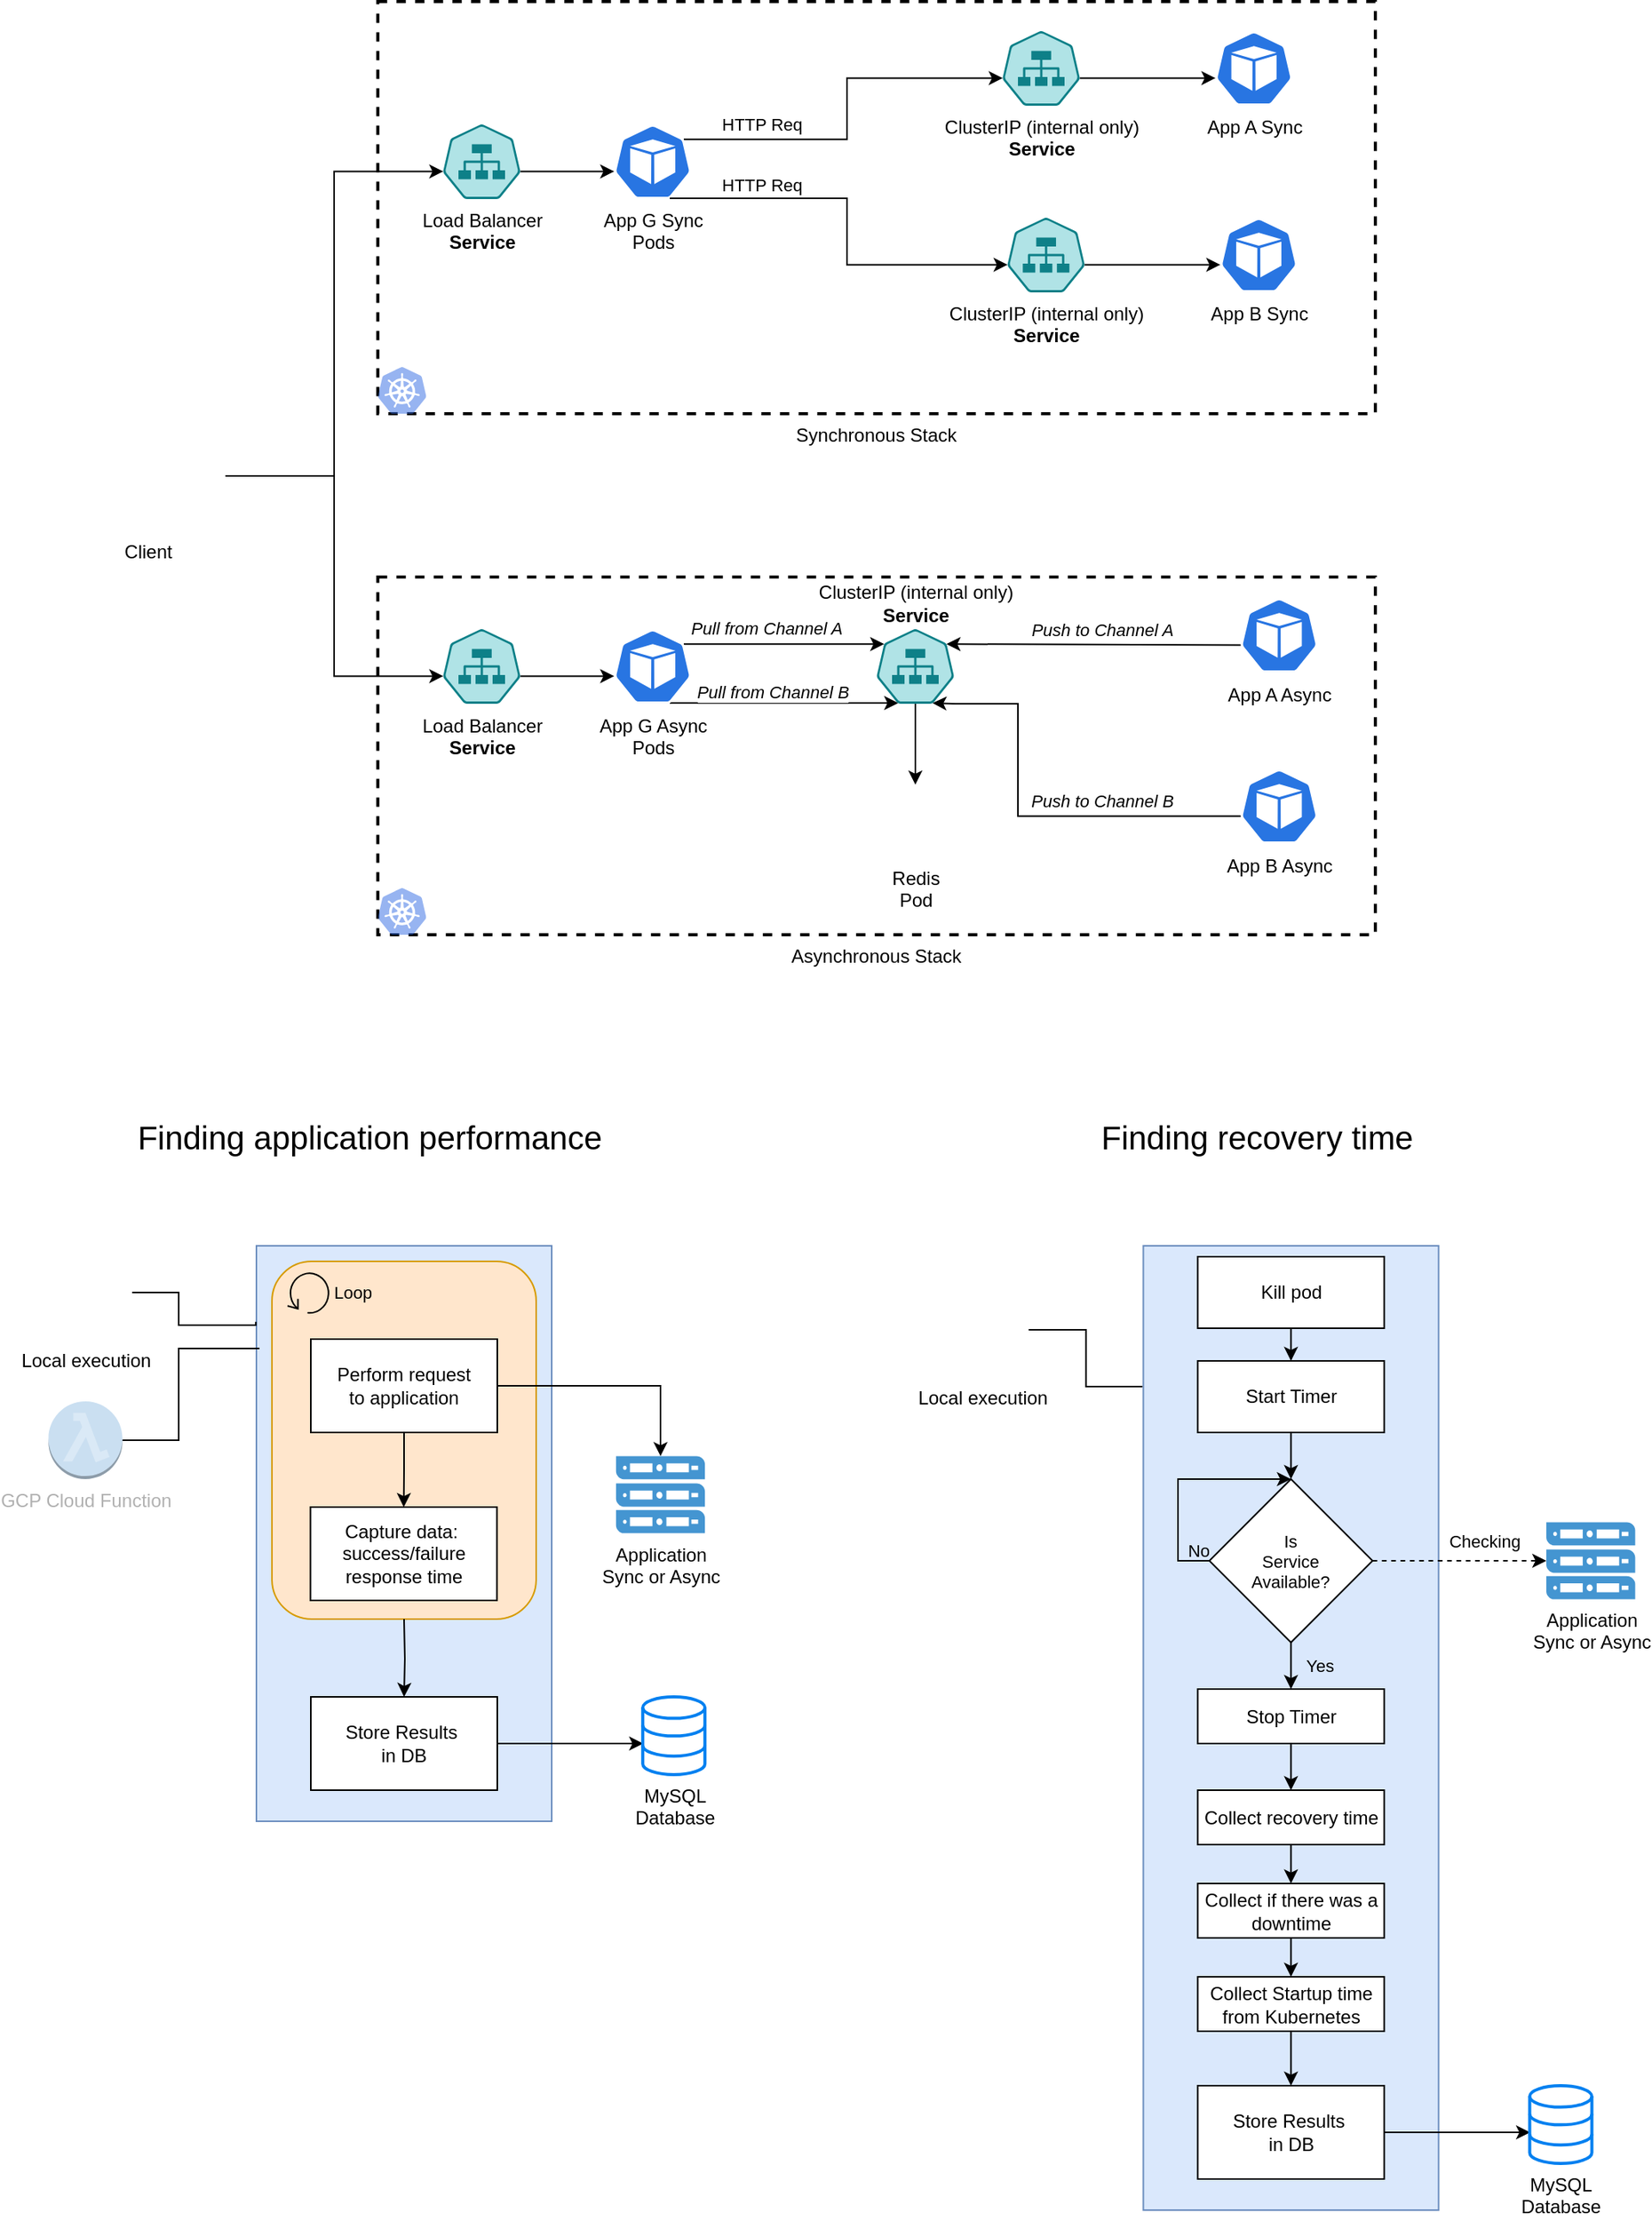 <mxfile version="13.0.4" type="device"><diagram id="LpdEu99Zx4_63UBSrUJY" name="Page-1"><mxGraphModel dx="1645" dy="442" grid="1" gridSize="10" guides="1" tooltips="1" connect="1" arrows="1" fold="1" page="1" pageScale="1" pageWidth="827" pageHeight="1169" math="0" shadow="0"><root><mxCell id="0"/><mxCell id="1" parent="0"/><mxCell id="_lmw0545Eak05dpUi79D-73" value="" style="rounded=0;whiteSpace=wrap;html=1;strokeWidth=1;fillColor=#dae8fc;strokeColor=#6c8ebf;" parent="1" vertex="1"><mxGeometry x="-110" y="930" width="190" height="370" as="geometry"/></mxCell><mxCell id="XSTK2jvEF5EQLsSXO3s--10" value="" style="rounded=1;whiteSpace=wrap;html=1;fontSize=21;fillColor=#ffe6cc;strokeColor=#d79b00;" vertex="1" parent="1"><mxGeometry x="-100" y="940" width="170" height="230" as="geometry"/></mxCell><mxCell id="_lmw0545Eak05dpUi79D-52" value="Asynchronous Stack" style="rounded=0;whiteSpace=wrap;html=1;dashed=1;strokeWidth=2;fillColor=none;labelPosition=center;verticalLabelPosition=bottom;align=center;verticalAlign=top;" parent="1" vertex="1"><mxGeometry x="-31.87" y="500" width="641.87" height="230" as="geometry"/></mxCell><mxCell id="_lmw0545Eak05dpUi79D-14" value="" style="group" parent="1" vertex="1" connectable="0"><mxGeometry x="-230" y="400" width="100" height="70" as="geometry"/></mxCell><mxCell id="_lmw0545Eak05dpUi79D-12" value="" style="shape=image;html=1;verticalAlign=top;verticalLabelPosition=bottom;labelBackgroundColor=#ffffff;imageAspect=0;aspect=fixed;image=https://cdn3.iconfinder.com/data/icons/user-avatars-1/512/users-15-128.png;dashed=1;strokeWidth=2;fillColor=none;" parent="_lmw0545Eak05dpUi79D-14" vertex="1"><mxGeometry y="3" width="67" height="67" as="geometry"/></mxCell><mxCell id="_lmw0545Eak05dpUi79D-13" value="Client&amp;nbsp; &amp;nbsp; &amp;nbsp; &amp;nbsp; &amp;nbsp;" style="shape=image;html=1;verticalAlign=top;verticalLabelPosition=bottom;labelBackgroundColor=#ffffff;imageAspect=0;aspect=fixed;image=https://cdn3.iconfinder.com/data/icons/user-avatars-1/512/users-16-128.png;dashed=1;strokeWidth=2;fillColor=none;" parent="_lmw0545Eak05dpUi79D-14" vertex="1"><mxGeometry x="30" width="70" height="70" as="geometry"/></mxCell><mxCell id="_lmw0545Eak05dpUi79D-16" style="edgeStyle=orthogonalEdgeStyle;rounded=0;orthogonalLoop=1;jettySize=auto;html=1;entryX=0.005;entryY=0.63;entryDx=0;entryDy=0;entryPerimeter=0;" parent="1" source="_lmw0545Eak05dpUi79D-13" target="_lmw0545Eak05dpUi79D-6" edge="1"><mxGeometry relative="1" as="geometry"/></mxCell><mxCell id="_lmw0545Eak05dpUi79D-4" value="Synchronous&amp;nbsp;Stack" style="rounded=0;whiteSpace=wrap;html=1;dashed=1;strokeWidth=2;fillColor=none;labelPosition=center;verticalLabelPosition=bottom;align=center;verticalAlign=top;" parent="1" vertex="1"><mxGeometry x="-31.87" y="130" width="641.87" height="265" as="geometry"/></mxCell><mxCell id="_lmw0545Eak05dpUi79D-3" value="" style="aspect=fixed;html=1;points=[];align=center;image;fontSize=12;image=img/lib/mscae/Kubernetes.svg;opacity=50;" parent="1" vertex="1"><mxGeometry x="-31.87" y="700" width="31.25" height="30" as="geometry"/></mxCell><mxCell id="_lmw0545Eak05dpUi79D-10" style="edgeStyle=orthogonalEdgeStyle;rounded=0;orthogonalLoop=1;jettySize=auto;html=1;exitX=0.995;exitY=0.63;exitDx=0;exitDy=0;exitPerimeter=0;entryX=0.005;entryY=0.63;entryDx=0;entryDy=0;entryPerimeter=0;" parent="1" source="_lmw0545Eak05dpUi79D-6" target="_lmw0545Eak05dpUi79D-9" edge="1"><mxGeometry relative="1" as="geometry"/></mxCell><mxCell id="_lmw0545Eak05dpUi79D-6" value="Load Balancer&lt;br&gt;&lt;b&gt;Service&lt;/b&gt;" style="html=1;dashed=0;whitespace=wrap;fillColor=#b0e3e6;strokeColor=#0e8088;points=[[0.005,0.63,0],[0.1,0.2,0],[0.9,0.2,0],[0.5,0,0],[0.995,0.63,0],[0.72,0.99,0],[0.5,1,0],[0.28,0.99,0]];shape=mxgraph.kubernetes.icon;prIcon=svc;labelPosition=center;verticalLabelPosition=bottom;align=center;verticalAlign=top;" parent="1" vertex="1"><mxGeometry x="10" y="209" width="50" height="48" as="geometry"/></mxCell><mxCell id="_lmw0545Eak05dpUi79D-19" style="edgeStyle=orthogonalEdgeStyle;rounded=0;orthogonalLoop=1;jettySize=auto;html=1;entryX=0.005;entryY=0.63;entryDx=0;entryDy=0;entryPerimeter=0;exitX=0.9;exitY=0.2;exitDx=0;exitDy=0;exitPerimeter=0;" parent="1" source="_lmw0545Eak05dpUi79D-9" target="_lmw0545Eak05dpUi79D-17" edge="1"><mxGeometry relative="1" as="geometry"/></mxCell><mxCell id="_lmw0545Eak05dpUi79D-9" value="App G Sync&lt;br&gt;Pods" style="html=1;dashed=0;whitespace=wrap;fillColor=#2875E2;strokeColor=#ffffff;points=[[0.005,0.63,0],[0.1,0.2,0],[0.9,0.2,0],[0.5,0,0],[0.995,0.63,0],[0.72,0.99,0],[0.5,1,0],[0.28,0.99,0]];shape=mxgraph.kubernetes.icon;prIcon=pod;labelPosition=center;verticalLabelPosition=bottom;align=center;verticalAlign=top;" parent="1" vertex="1"><mxGeometry x="120" y="209" width="50" height="48" as="geometry"/></mxCell><mxCell id="_lmw0545Eak05dpUi79D-20" style="edgeStyle=orthogonalEdgeStyle;rounded=0;orthogonalLoop=1;jettySize=auto;html=1;exitX=0.995;exitY=0.63;exitDx=0;exitDy=0;exitPerimeter=0;entryX=0.005;entryY=0.63;entryDx=0;entryDy=0;entryPerimeter=0;" parent="1" source="_lmw0545Eak05dpUi79D-17" target="_lmw0545Eak05dpUi79D-18" edge="1"><mxGeometry relative="1" as="geometry"/></mxCell><mxCell id="_lmw0545Eak05dpUi79D-17" value="ClusterIP (internal only)&lt;br&gt;&lt;b&gt;Service&lt;/b&gt;" style="html=1;dashed=0;whitespace=wrap;fillColor=#b0e3e6;strokeColor=#0e8088;points=[[0.005,0.63,0],[0.1,0.2,0],[0.9,0.2,0],[0.5,0,0],[0.995,0.63,0],[0.72,0.99,0],[0.5,1,0],[0.28,0.99,0]];shape=mxgraph.kubernetes.icon;prIcon=svc;labelPosition=center;verticalLabelPosition=bottom;align=center;verticalAlign=top;" parent="1" vertex="1"><mxGeometry x="370" y="149" width="50" height="48" as="geometry"/></mxCell><mxCell id="_lmw0545Eak05dpUi79D-18" value="App A Sync" style="html=1;dashed=0;whitespace=wrap;fillColor=#2875E2;strokeColor=#ffffff;points=[[0.005,0.63,0],[0.1,0.2,0],[0.9,0.2,0],[0.5,0,0],[0.995,0.63,0],[0.72,0.99,0],[0.5,1,0],[0.28,0.99,0]];shape=mxgraph.kubernetes.icon;prIcon=pod;labelPosition=center;verticalLabelPosition=bottom;align=center;verticalAlign=top;" parent="1" vertex="1"><mxGeometry x="506.87" y="149" width="50" height="48" as="geometry"/></mxCell><mxCell id="_lmw0545Eak05dpUi79D-21" value="ClusterIP (internal only)&lt;br&gt;&lt;b&gt;Service&lt;/b&gt;" style="html=1;dashed=0;whitespace=wrap;fillColor=#b0e3e6;strokeColor=#0e8088;points=[[0.005,0.63,0],[0.1,0.2,0],[0.9,0.2,0],[0.5,0,0],[0.995,0.63,0],[0.72,0.99,0],[0.5,1,0],[0.28,0.99,0]];shape=mxgraph.kubernetes.icon;prIcon=svc;labelPosition=center;verticalLabelPosition=bottom;align=center;verticalAlign=top;" parent="1" vertex="1"><mxGeometry x="373.13" y="269" width="50" height="48" as="geometry"/></mxCell><mxCell id="_lmw0545Eak05dpUi79D-22" value="App B Sync" style="html=1;dashed=0;whitespace=wrap;fillColor=#2875E2;strokeColor=#ffffff;points=[[0.005,0.63,0],[0.1,0.2,0],[0.9,0.2,0],[0.5,0,0],[0.995,0.63,0],[0.72,0.99,0],[0.5,1,0],[0.28,0.99,0]];shape=mxgraph.kubernetes.icon;prIcon=pod;labelPosition=center;verticalLabelPosition=bottom;align=center;verticalAlign=top;" parent="1" vertex="1"><mxGeometry x="510" y="269" width="50" height="48" as="geometry"/></mxCell><mxCell id="_lmw0545Eak05dpUi79D-23" style="edgeStyle=orthogonalEdgeStyle;rounded=0;orthogonalLoop=1;jettySize=auto;html=1;exitX=0.995;exitY=0.63;exitDx=0;exitDy=0;exitPerimeter=0;entryX=0.005;entryY=0.63;entryDx=0;entryDy=0;entryPerimeter=0;" parent="1" source="_lmw0545Eak05dpUi79D-21" target="_lmw0545Eak05dpUi79D-22" edge="1"><mxGeometry relative="1" as="geometry"/></mxCell><mxCell id="_lmw0545Eak05dpUi79D-24" style="edgeStyle=orthogonalEdgeStyle;rounded=0;orthogonalLoop=1;jettySize=auto;html=1;exitX=0.72;exitY=0.99;exitDx=0;exitDy=0;exitPerimeter=0;entryX=0.005;entryY=0.63;entryDx=0;entryDy=0;entryPerimeter=0;" parent="1" source="_lmw0545Eak05dpUi79D-9" target="_lmw0545Eak05dpUi79D-21" edge="1"><mxGeometry relative="1" as="geometry"><mxPoint x="193.13" y="393" as="sourcePoint"/><mxPoint x="337" y="310" as="targetPoint"/><Array as="points"><mxPoint x="270" y="257"/><mxPoint x="270" y="299"/></Array></mxGeometry></mxCell><mxCell id="_lmw0545Eak05dpUi79D-25" value="HTTP Req" style="edgeLabel;html=1;align=center;verticalAlign=middle;resizable=0;points=[];fontColor=#000000;" parent="_lmw0545Eak05dpUi79D-24" vertex="1" connectable="0"><mxGeometry x="-0.758" y="-1" relative="1" as="geometry"><mxPoint x="27.1" y="-48.52" as="offset"/></mxGeometry></mxCell><mxCell id="_lmw0545Eak05dpUi79D-26" value="HTTP Req" style="edgeLabel;html=1;align=center;verticalAlign=middle;resizable=0;points=[];fontColor=#000000;" parent="_lmw0545Eak05dpUi79D-24" vertex="1" connectable="0"><mxGeometry x="-0.758" y="-1" relative="1" as="geometry"><mxPoint x="27.1" y="-9.52" as="offset"/></mxGeometry></mxCell><mxCell id="_lmw0545Eak05dpUi79D-27" style="edgeStyle=orthogonalEdgeStyle;rounded=0;orthogonalLoop=1;jettySize=auto;html=1;exitX=0.995;exitY=0.63;exitDx=0;exitDy=0;exitPerimeter=0;entryX=0.005;entryY=0.63;entryDx=0;entryDy=0;entryPerimeter=0;" parent="1" source="_lmw0545Eak05dpUi79D-28" target="_lmw0545Eak05dpUi79D-30" edge="1"><mxGeometry relative="1" as="geometry"/></mxCell><mxCell id="_lmw0545Eak05dpUi79D-28" value="Load Balancer&lt;br&gt;&lt;b&gt;Service&lt;/b&gt;" style="html=1;dashed=0;whitespace=wrap;fillColor=#b0e3e6;strokeColor=#0e8088;points=[[0.005,0.63,0],[0.1,0.2,0],[0.9,0.2,0],[0.5,0,0],[0.995,0.63,0],[0.72,0.99,0],[0.5,1,0],[0.28,0.99,0]];shape=mxgraph.kubernetes.icon;prIcon=svc;labelPosition=center;verticalLabelPosition=bottom;align=center;verticalAlign=top;" parent="1" vertex="1"><mxGeometry x="10" y="533.5" width="50" height="48" as="geometry"/></mxCell><mxCell id="_lmw0545Eak05dpUi79D-43" style="edgeStyle=orthogonalEdgeStyle;rounded=0;orthogonalLoop=1;jettySize=auto;html=1;exitX=0.9;exitY=0.2;exitDx=0;exitDy=0;exitPerimeter=0;entryX=0.1;entryY=0.2;entryDx=0;entryDy=0;entryPerimeter=0;fontColor=#000000;" parent="1" source="_lmw0545Eak05dpUi79D-30" target="_lmw0545Eak05dpUi79D-42" edge="1"><mxGeometry relative="1" as="geometry"/></mxCell><mxCell id="_lmw0545Eak05dpUi79D-49" value="Pull from Channel A" style="edgeLabel;html=1;align=center;verticalAlign=middle;resizable=0;points=[];fontColor=#000000;fontStyle=2" parent="_lmw0545Eak05dpUi79D-43" vertex="1" connectable="0"><mxGeometry x="-0.68" y="-1" relative="1" as="geometry"><mxPoint x="32.32" y="-11.24" as="offset"/></mxGeometry></mxCell><mxCell id="_lmw0545Eak05dpUi79D-50" style="edgeStyle=orthogonalEdgeStyle;rounded=0;orthogonalLoop=1;jettySize=auto;html=1;exitX=0.72;exitY=0.99;exitDx=0;exitDy=0;exitPerimeter=0;entryX=0.28;entryY=0.99;entryDx=0;entryDy=0;entryPerimeter=0;fontColor=#000000;" parent="1" source="_lmw0545Eak05dpUi79D-30" target="_lmw0545Eak05dpUi79D-42" edge="1"><mxGeometry relative="1" as="geometry"><Array as="points"><mxPoint x="227" y="580.5"/><mxPoint x="297" y="581.5"/></Array></mxGeometry></mxCell><mxCell id="_lmw0545Eak05dpUi79D-51" value="Pull from Channel B" style="edgeLabel;html=1;align=center;verticalAlign=middle;resizable=0;points=[];fontColor=#000000;fontStyle=2" parent="_lmw0545Eak05dpUi79D-50" vertex="1" connectable="0"><mxGeometry x="-0.401" y="1" relative="1" as="geometry"><mxPoint x="21.93" y="-6.5" as="offset"/></mxGeometry></mxCell><mxCell id="_lmw0545Eak05dpUi79D-30" value="App G Async&lt;br&gt;Pods" style="html=1;dashed=0;whitespace=wrap;fillColor=#2875E2;strokeColor=#ffffff;points=[[0.005,0.63,0],[0.1,0.2,0],[0.9,0.2,0],[0.5,0,0],[0.995,0.63,0],[0.72,0.99,0],[0.5,1,0],[0.28,0.99,0]];shape=mxgraph.kubernetes.icon;prIcon=pod;labelPosition=center;verticalLabelPosition=bottom;align=center;verticalAlign=top;" parent="1" vertex="1"><mxGeometry x="120" y="533.5" width="50" height="48" as="geometry"/></mxCell><mxCell id="_lmw0545Eak05dpUi79D-45" style="edgeStyle=orthogonalEdgeStyle;rounded=0;orthogonalLoop=1;jettySize=auto;html=1;exitX=0.005;exitY=0.63;exitDx=0;exitDy=0;exitPerimeter=0;entryX=0.9;entryY=0.2;entryDx=0;entryDy=0;entryPerimeter=0;fontColor=#000000;" parent="1" source="_lmw0545Eak05dpUi79D-33" target="_lmw0545Eak05dpUi79D-42" edge="1"><mxGeometry relative="1" as="geometry"><Array as="points"><mxPoint x="523" y="543.5"/><mxPoint x="328" y="543.5"/></Array></mxGeometry></mxCell><mxCell id="_lmw0545Eak05dpUi79D-47" value="Push to Channel A" style="edgeLabel;html=1;align=center;verticalAlign=middle;resizable=0;points=[];fontColor=#000000;fontStyle=2" parent="_lmw0545Eak05dpUi79D-45" vertex="1" connectable="0"><mxGeometry x="-0.515" y="-3" relative="1" as="geometry"><mxPoint x="-43.45" y="-6.97" as="offset"/></mxGeometry></mxCell><mxCell id="_lmw0545Eak05dpUi79D-48" value="Push to Channel B" style="edgeLabel;html=1;align=center;verticalAlign=middle;resizable=0;points=[];fontColor=#000000;fontStyle=2" parent="_lmw0545Eak05dpUi79D-45" vertex="1" connectable="0"><mxGeometry x="-0.515" y="-3" relative="1" as="geometry"><mxPoint x="-43.45" y="103.03" as="offset"/></mxGeometry></mxCell><mxCell id="_lmw0545Eak05dpUi79D-33" value="App A Async" style="html=1;dashed=0;whitespace=wrap;fillColor=#2875E2;strokeColor=#ffffff;points=[[0.005,0.63,0],[0.1,0.2,0],[0.9,0.2,0],[0.5,0,0],[0.995,0.63,0],[0.72,0.99,0],[0.5,1,0],[0.28,0.99,0]];shape=mxgraph.kubernetes.icon;prIcon=pod;labelPosition=center;verticalLabelPosition=bottom;align=center;verticalAlign=top;" parent="1" vertex="1"><mxGeometry x="523.13" y="513.5" width="50" height="48" as="geometry"/></mxCell><mxCell id="_lmw0545Eak05dpUi79D-46" style="edgeStyle=orthogonalEdgeStyle;rounded=0;orthogonalLoop=1;jettySize=auto;html=1;exitX=0.005;exitY=0.63;exitDx=0;exitDy=0;exitPerimeter=0;entryX=0.72;entryY=0.99;entryDx=0;entryDy=0;entryPerimeter=0;fontColor=#000000;" parent="1" source="_lmw0545Eak05dpUi79D-35" target="_lmw0545Eak05dpUi79D-42" edge="1"><mxGeometry relative="1" as="geometry"><Array as="points"><mxPoint x="380" y="653.5"/><mxPoint x="380" y="581.5"/><mxPoint x="340" y="581.5"/></Array></mxGeometry></mxCell><mxCell id="_lmw0545Eak05dpUi79D-35" value="App B Async" style="html=1;dashed=0;whitespace=wrap;fillColor=#2875E2;strokeColor=#ffffff;points=[[0.005,0.63,0],[0.1,0.2,0],[0.9,0.2,0],[0.5,0,0],[0.995,0.63,0],[0.72,0.99,0],[0.5,1,0],[0.28,0.99,0]];shape=mxgraph.kubernetes.icon;prIcon=pod;labelPosition=center;verticalLabelPosition=bottom;align=center;verticalAlign=top;" parent="1" vertex="1"><mxGeometry x="523.13" y="623.5" width="50" height="48" as="geometry"/></mxCell><mxCell id="_lmw0545Eak05dpUi79D-40" value="Redis&lt;br&gt;Pod" style="shape=image;html=1;verticalAlign=top;verticalLabelPosition=bottom;labelBackgroundColor=#ffffff;imageAspect=0;aspect=fixed;image=https://cdn4.iconfinder.com/data/icons/redis-2/1451/Untitled-2-128.png;dashed=1;strokeWidth=2;fillColor=none;fontColor=#000000;" parent="1" vertex="1"><mxGeometry x="290.75" y="633.5" width="46.5" height="46.5" as="geometry"/></mxCell><mxCell id="_lmw0545Eak05dpUi79D-41" style="edgeStyle=orthogonalEdgeStyle;rounded=0;orthogonalLoop=1;jettySize=auto;html=1;exitX=1;exitY=0.5;exitDx=0;exitDy=0;entryX=0.005;entryY=0.63;entryDx=0;entryDy=0;entryPerimeter=0;fontColor=#000000;" parent="1" source="_lmw0545Eak05dpUi79D-13" target="_lmw0545Eak05dpUi79D-28" edge="1"><mxGeometry relative="1" as="geometry"/></mxCell><mxCell id="_lmw0545Eak05dpUi79D-44" style="edgeStyle=orthogonalEdgeStyle;rounded=0;orthogonalLoop=1;jettySize=auto;html=1;exitX=0.5;exitY=1;exitDx=0;exitDy=0;exitPerimeter=0;entryX=0.5;entryY=0;entryDx=0;entryDy=0;fontColor=#000000;" parent="1" source="_lmw0545Eak05dpUi79D-42" target="_lmw0545Eak05dpUi79D-40" edge="1"><mxGeometry relative="1" as="geometry"/></mxCell><mxCell id="_lmw0545Eak05dpUi79D-42" value="ClusterIP (internal only)&lt;br&gt;&lt;b&gt;Service&lt;/b&gt;" style="html=1;dashed=0;whitespace=wrap;fillColor=#b0e3e6;strokeColor=#0e8088;points=[[0.005,0.63,0],[0.1,0.2,0],[0.9,0.2,0],[0.5,0,0],[0.995,0.63,0],[0.72,0.99,0],[0.5,1,0],[0.28,0.99,0]];shape=mxgraph.kubernetes.icon;prIcon=svc;labelPosition=center;verticalLabelPosition=top;align=center;verticalAlign=bottom;" parent="1" vertex="1"><mxGeometry x="289" y="533.5" width="50" height="48" as="geometry"/></mxCell><mxCell id="_lmw0545Eak05dpUi79D-53" value="" style="aspect=fixed;html=1;points=[];align=center;image;fontSize=12;image=img/lib/mscae/Kubernetes.svg;opacity=50;" parent="1" vertex="1"><mxGeometry x="-31.87" y="365" width="31.25" height="30" as="geometry"/></mxCell><mxCell id="_lmw0545Eak05dpUi79D-75" style="edgeStyle=orthogonalEdgeStyle;rounded=0;orthogonalLoop=1;jettySize=auto;html=1;endArrow=none;endFill=0;fontColor=#000000;" parent="1" source="_lmw0545Eak05dpUi79D-57" edge="1"><mxGeometry relative="1" as="geometry"><mxPoint x="-108" y="996" as="targetPoint"/><Array as="points"><mxPoint x="-160" y="1055"/><mxPoint x="-160" y="996"/></Array></mxGeometry></mxCell><mxCell id="_lmw0545Eak05dpUi79D-57" value="GCP Cloud Function" style="outlineConnect=0;dashed=0;verticalLabelPosition=bottom;verticalAlign=top;align=center;html=1;shape=mxgraph.aws3.lambda_function;fillColor=#5294CF;gradientColor=none;strokeWidth=2;fontColor=#000000;opacity=30;textOpacity=30;" parent="1" vertex="1"><mxGeometry x="-243.81" y="1030" width="47.62" height="50" as="geometry"/></mxCell><mxCell id="_lmw0545Eak05dpUi79D-58" value="Application &lt;br&gt;Sync or Async" style="pointerEvents=1;shadow=0;dashed=0;html=1;strokeColor=none;fillColor=#4495D1;labelPosition=center;verticalLabelPosition=bottom;verticalAlign=top;align=center;outlineConnect=0;shape=mxgraph.veeam.server_stack;fontColor=#000000;" parent="1" vertex="1"><mxGeometry x="121.4" y="1065.2" width="57.2" height="49.6" as="geometry"/></mxCell><mxCell id="_lmw0545Eak05dpUi79D-64" value="" style="edgeStyle=orthogonalEdgeStyle;rounded=0;orthogonalLoop=1;jettySize=auto;html=1;fontColor=#000000;" parent="1" source="_lmw0545Eak05dpUi79D-60" target="_lmw0545Eak05dpUi79D-63" edge="1"><mxGeometry relative="1" as="geometry"/></mxCell><mxCell id="_lmw0545Eak05dpUi79D-70" style="edgeStyle=orthogonalEdgeStyle;rounded=0;orthogonalLoop=1;jettySize=auto;html=1;fontColor=#000000;" parent="1" source="_lmw0545Eak05dpUi79D-60" target="_lmw0545Eak05dpUi79D-58" edge="1"><mxGeometry relative="1" as="geometry"/></mxCell><mxCell id="_lmw0545Eak05dpUi79D-60" value="Perform request &lt;br&gt;to application" style="rounded=0;whiteSpace=wrap;html=1;strokeWidth=1;fillColor=#ffffff;fontColor=#000000;" parent="1" vertex="1"><mxGeometry x="-75" y="990" width="120" height="60" as="geometry"/></mxCell><mxCell id="_lmw0545Eak05dpUi79D-66" value="" style="edgeStyle=orthogonalEdgeStyle;rounded=0;orthogonalLoop=1;jettySize=auto;html=1;fontColor=#000000;entryX=0.5;entryY=0;entryDx=0;entryDy=0;" parent="1" target="_lmw0545Eak05dpUi79D-68" edge="1"><mxGeometry relative="1" as="geometry"><mxPoint x="-15" y="1170" as="sourcePoint"/><mxPoint x="-15.24" y="1220" as="targetPoint"/></mxGeometry></mxCell><mxCell id="_lmw0545Eak05dpUi79D-63" value="Capture data:&amp;nbsp;&lt;br&gt;success/failure&lt;br&gt;response time" style="rounded=0;whiteSpace=wrap;html=1;strokeWidth=1;fillColor=#ffffff;fontColor=#000000;" parent="1" vertex="1"><mxGeometry x="-75.24" y="1098" width="120" height="60" as="geometry"/></mxCell><mxCell id="_lmw0545Eak05dpUi79D-72" style="edgeStyle=orthogonalEdgeStyle;rounded=0;orthogonalLoop=1;jettySize=auto;html=1;exitX=1;exitY=0.5;exitDx=0;exitDy=0;entryX=0.007;entryY=0.601;entryDx=0;entryDy=0;entryPerimeter=0;fontColor=#000000;" parent="1" source="_lmw0545Eak05dpUi79D-68" target="_lmw0545Eak05dpUi79D-71" edge="1"><mxGeometry relative="1" as="geometry"/></mxCell><mxCell id="_lmw0545Eak05dpUi79D-68" value="Store Results&amp;nbsp;&lt;br&gt;in DB" style="rounded=0;whiteSpace=wrap;html=1;strokeWidth=1;fillColor=#ffffff;fontColor=#000000;" parent="1" vertex="1"><mxGeometry x="-75" y="1220" width="120" height="60" as="geometry"/></mxCell><mxCell id="_lmw0545Eak05dpUi79D-71" value="MySQL&lt;br&gt;Database" style="html=1;verticalLabelPosition=bottom;align=center;labelBackgroundColor=#ffffff;verticalAlign=top;strokeWidth=2;strokeColor=#0080F0;shadow=0;dashed=0;shape=mxgraph.ios7.icons.data;fillColor=none;fontColor=#000000;" parent="1" vertex="1"><mxGeometry x="138.6" y="1220" width="40" height="50" as="geometry"/></mxCell><mxCell id="XSTK2jvEF5EQLsSXO3s--4" style="edgeStyle=orthogonalEdgeStyle;rounded=0;orthogonalLoop=1;jettySize=auto;html=1;exitX=1;exitY=0.5;exitDx=0;exitDy=0;entryX=-0.002;entryY=0.132;entryDx=0;entryDy=0;entryPerimeter=0;endArrow=none;endFill=0;" edge="1" parent="1" source="XSTK2jvEF5EQLsSXO3s--2" target="_lmw0545Eak05dpUi79D-73"><mxGeometry relative="1" as="geometry"><Array as="points"><mxPoint x="-160" y="960"/><mxPoint x="-160" y="981"/><mxPoint x="-110" y="981"/></Array></mxGeometry></mxCell><mxCell id="XSTK2jvEF5EQLsSXO3s--2" value="Local execution" style="shape=image;html=1;verticalAlign=top;verticalLabelPosition=bottom;labelBackgroundColor=#ffffff;imageAspect=0;aspect=fixed;image=https://cdn0.iconfinder.com/data/icons/small-n-flat/24/678068-terminal-128.png" vertex="1" parent="1"><mxGeometry x="-250" y="930" width="60" height="60" as="geometry"/></mxCell><mxCell id="XSTK2jvEF5EQLsSXO3s--7" value="Finding application performance" style="text;html=1;strokeColor=none;fillColor=none;align=center;verticalAlign=middle;whiteSpace=wrap;rounded=0;fontSize=21;" vertex="1" parent="1"><mxGeometry x="-243.81" y="850" width="414" height="20" as="geometry"/></mxCell><mxCell id="XSTK2jvEF5EQLsSXO3s--11" value="Loop" style="shape=mxgraph.bpmn.loop;html=1;outlineConnect=0;fontSize=11;labelPosition=right;verticalLabelPosition=middle;align=left;verticalAlign=middle;" vertex="1" parent="1"><mxGeometry x="-90" y="946.25" width="27.5" height="27.5" as="geometry"/></mxCell><mxCell id="XSTK2jvEF5EQLsSXO3s--32" value="" style="rounded=0;whiteSpace=wrap;html=1;strokeWidth=1;fillColor=#dae8fc;strokeColor=#6c8ebf;" vertex="1" parent="1"><mxGeometry x="460.7" y="930" width="190" height="620" as="geometry"/></mxCell><mxCell id="XSTK2jvEF5EQLsSXO3s--36" value="Application &lt;br&gt;Sync or Async" style="pointerEvents=1;shadow=0;dashed=0;html=1;strokeColor=none;fillColor=#4495D1;labelPosition=center;verticalLabelPosition=bottom;verticalAlign=top;align=center;outlineConnect=0;shape=mxgraph.veeam.server_stack;fontColor=#000000;" vertex="1" parent="1"><mxGeometry x="720.0" y="1107.7" width="57.2" height="49.6" as="geometry"/></mxCell><mxCell id="XSTK2jvEF5EQLsSXO3s--37" value="" style="edgeStyle=orthogonalEdgeStyle;rounded=0;orthogonalLoop=1;jettySize=auto;html=1;fontColor=#000000;" edge="1" source="XSTK2jvEF5EQLsSXO3s--50" target="XSTK2jvEF5EQLsSXO3s--41" parent="1"><mxGeometry relative="1" as="geometry"/></mxCell><mxCell id="XSTK2jvEF5EQLsSXO3s--59" value="Yes" style="edgeLabel;html=1;align=center;verticalAlign=middle;resizable=0;points=[];fontSize=11;fontColor=#000000;labelBackgroundColor=none;" vertex="1" connectable="0" parent="XSTK2jvEF5EQLsSXO3s--37"><mxGeometry x="-0.402" y="-1" relative="1" as="geometry"><mxPoint x="18.63" as="offset"/></mxGeometry></mxCell><mxCell id="XSTK2jvEF5EQLsSXO3s--38" style="edgeStyle=orthogonalEdgeStyle;rounded=0;orthogonalLoop=1;jettySize=auto;html=1;fontColor=#000000;exitX=1;exitY=0.5;exitDx=0;exitDy=0;dashed=1;" edge="1" source="XSTK2jvEF5EQLsSXO3s--50" target="XSTK2jvEF5EQLsSXO3s--36" parent="1"><mxGeometry relative="1" as="geometry"/></mxCell><mxCell id="XSTK2jvEF5EQLsSXO3s--72" value="Checking" style="edgeLabel;html=1;align=center;verticalAlign=middle;resizable=0;points=[];fontSize=11;fontColor=#000000;labelBackgroundColor=none;" vertex="1" connectable="0" parent="XSTK2jvEF5EQLsSXO3s--38"><mxGeometry x="-0.715" relative="1" as="geometry"><mxPoint x="55.94" y="-12.5" as="offset"/></mxGeometry></mxCell><mxCell id="XSTK2jvEF5EQLsSXO3s--61" value="" style="edgeStyle=orthogonalEdgeStyle;rounded=0;orthogonalLoop=1;jettySize=auto;html=1;endArrow=classic;endFill=1;fontSize=11;fontColor=#000000;" edge="1" parent="1" source="XSTK2jvEF5EQLsSXO3s--39" target="XSTK2jvEF5EQLsSXO3s--60"><mxGeometry relative="1" as="geometry"/></mxCell><mxCell id="XSTK2jvEF5EQLsSXO3s--39" value="Kill pod" style="rounded=0;whiteSpace=wrap;html=1;strokeWidth=1;fillColor=#ffffff;fontColor=#000000;" vertex="1" parent="1"><mxGeometry x="495.7" y="937" width="120" height="46" as="geometry"/></mxCell><mxCell id="XSTK2jvEF5EQLsSXO3s--62" style="edgeStyle=orthogonalEdgeStyle;rounded=0;orthogonalLoop=1;jettySize=auto;html=1;exitX=0.5;exitY=1;exitDx=0;exitDy=0;entryX=0.5;entryY=0;entryDx=0;entryDy=0;endArrow=classic;endFill=1;fontSize=11;fontColor=#000000;" edge="1" parent="1" source="XSTK2jvEF5EQLsSXO3s--60" target="XSTK2jvEF5EQLsSXO3s--50"><mxGeometry relative="1" as="geometry"/></mxCell><mxCell id="XSTK2jvEF5EQLsSXO3s--60" value="Start Timer" style="rounded=0;whiteSpace=wrap;html=1;strokeWidth=1;fillColor=#ffffff;fontColor=#000000;" vertex="1" parent="1"><mxGeometry x="495.7" y="1004" width="120" height="46" as="geometry"/></mxCell><mxCell id="XSTK2jvEF5EQLsSXO3s--42" style="edgeStyle=orthogonalEdgeStyle;rounded=0;orthogonalLoop=1;jettySize=auto;html=1;exitX=1;exitY=0.5;exitDx=0;exitDy=0;entryX=0.007;entryY=0.601;entryDx=0;entryDy=0;entryPerimeter=0;fontColor=#000000;" edge="1" source="XSTK2jvEF5EQLsSXO3s--43" target="XSTK2jvEF5EQLsSXO3s--44" parent="1"><mxGeometry relative="1" as="geometry"/></mxCell><mxCell id="XSTK2jvEF5EQLsSXO3s--43" value="Store Results&amp;nbsp;&lt;br&gt;in DB" style="rounded=0;whiteSpace=wrap;html=1;strokeWidth=1;fillColor=#ffffff;fontColor=#000000;" vertex="1" parent="1"><mxGeometry x="495.7" y="1470" width="120" height="60" as="geometry"/></mxCell><mxCell id="XSTK2jvEF5EQLsSXO3s--44" value="MySQL&lt;br&gt;Database" style="html=1;verticalLabelPosition=bottom;align=center;labelBackgroundColor=#ffffff;verticalAlign=top;strokeWidth=2;strokeColor=#0080F0;shadow=0;dashed=0;shape=mxgraph.ios7.icons.data;fillColor=none;fontColor=#000000;" vertex="1" parent="1"><mxGeometry x="709.3" y="1470" width="40" height="50" as="geometry"/></mxCell><mxCell id="XSTK2jvEF5EQLsSXO3s--49" style="edgeStyle=orthogonalEdgeStyle;rounded=0;orthogonalLoop=1;jettySize=auto;html=1;exitX=1;exitY=0.5;exitDx=0;exitDy=0;entryX=-0.003;entryY=0.146;entryDx=0;entryDy=0;entryPerimeter=0;endArrow=none;endFill=0;fontSize=11;" edge="1" parent="1" source="XSTK2jvEF5EQLsSXO3s--46" target="XSTK2jvEF5EQLsSXO3s--32"><mxGeometry relative="1" as="geometry"/></mxCell><mxCell id="XSTK2jvEF5EQLsSXO3s--46" value="Local execution" style="shape=image;html=1;verticalAlign=top;verticalLabelPosition=bottom;labelBackgroundColor=#ffffff;imageAspect=0;aspect=fixed;image=https://cdn0.iconfinder.com/data/icons/small-n-flat/24/678068-terminal-128.png" vertex="1" parent="1"><mxGeometry x="326.89" y="954" width="60" height="60" as="geometry"/></mxCell><mxCell id="XSTK2jvEF5EQLsSXO3s--47" value="Finding recovery time" style="text;html=1;strokeColor=none;fillColor=none;align=center;verticalAlign=middle;whiteSpace=wrap;rounded=0;fontSize=21;" vertex="1" parent="1"><mxGeometry x="326.89" y="850" width="414" height="20" as="geometry"/></mxCell><mxCell id="XSTK2jvEF5EQLsSXO3s--50" value="Is&lt;br&gt;Service&lt;br&gt;Available?" style="rhombus;whiteSpace=wrap;html=1;fontSize=11;" vertex="1" parent="1"><mxGeometry x="503.2" y="1080" width="105" height="105" as="geometry"/></mxCell><mxCell id="XSTK2jvEF5EQLsSXO3s--64" value="" style="edgeStyle=orthogonalEdgeStyle;rounded=0;orthogonalLoop=1;jettySize=auto;html=1;endArrow=classic;endFill=1;fontSize=11;fontColor=#000000;" edge="1" parent="1" source="XSTK2jvEF5EQLsSXO3s--41" target="XSTK2jvEF5EQLsSXO3s--63"><mxGeometry relative="1" as="geometry"/></mxCell><mxCell id="XSTK2jvEF5EQLsSXO3s--41" value="Stop Timer" style="rounded=0;whiteSpace=wrap;html=1;strokeWidth=1;fillColor=#ffffff;fontColor=#000000;" vertex="1" parent="1"><mxGeometry x="495.7" y="1215" width="120" height="35" as="geometry"/></mxCell><mxCell id="XSTK2jvEF5EQLsSXO3s--66" value="" style="edgeStyle=orthogonalEdgeStyle;rounded=0;orthogonalLoop=1;jettySize=auto;html=1;endArrow=classic;endFill=1;fontSize=11;fontColor=#000000;" edge="1" parent="1" source="XSTK2jvEF5EQLsSXO3s--63" target="XSTK2jvEF5EQLsSXO3s--65"><mxGeometry relative="1" as="geometry"/></mxCell><mxCell id="XSTK2jvEF5EQLsSXO3s--63" value="Collect recovery time" style="rounded=0;whiteSpace=wrap;html=1;strokeWidth=1;fillColor=#ffffff;fontColor=#000000;" vertex="1" parent="1"><mxGeometry x="495.7" y="1280" width="120" height="35" as="geometry"/></mxCell><mxCell id="XSTK2jvEF5EQLsSXO3s--70" value="" style="edgeStyle=orthogonalEdgeStyle;rounded=0;orthogonalLoop=1;jettySize=auto;html=1;endArrow=classic;endFill=1;fontSize=11;fontColor=#000000;" edge="1" parent="1" source="XSTK2jvEF5EQLsSXO3s--65" target="XSTK2jvEF5EQLsSXO3s--69"><mxGeometry relative="1" as="geometry"/></mxCell><mxCell id="XSTK2jvEF5EQLsSXO3s--65" value="Collect if there was a downtime" style="rounded=0;whiteSpace=wrap;html=1;strokeWidth=1;fillColor=#ffffff;fontColor=#000000;" vertex="1" parent="1"><mxGeometry x="495.7" y="1340" width="120" height="35" as="geometry"/></mxCell><mxCell id="XSTK2jvEF5EQLsSXO3s--71" style="edgeStyle=orthogonalEdgeStyle;rounded=0;orthogonalLoop=1;jettySize=auto;html=1;entryX=0.5;entryY=0;entryDx=0;entryDy=0;endArrow=classic;endFill=1;fontSize=11;fontColor=#000000;" edge="1" parent="1" source="XSTK2jvEF5EQLsSXO3s--69" target="XSTK2jvEF5EQLsSXO3s--43"><mxGeometry relative="1" as="geometry"/></mxCell><mxCell id="XSTK2jvEF5EQLsSXO3s--69" value="Collect Startup time from Kubernetes" style="rounded=0;whiteSpace=wrap;html=1;strokeWidth=1;fillColor=#ffffff;fontColor=#000000;" vertex="1" parent="1"><mxGeometry x="495.7" y="1400" width="120" height="35" as="geometry"/></mxCell><mxCell id="XSTK2jvEF5EQLsSXO3s--57" style="edgeStyle=orthogonalEdgeStyle;rounded=0;orthogonalLoop=1;jettySize=auto;html=1;exitX=0;exitY=0.5;exitDx=0;exitDy=0;entryX=0.5;entryY=0;entryDx=0;entryDy=0;endArrow=classic;endFill=1;fontSize=11;" edge="1" parent="1" source="XSTK2jvEF5EQLsSXO3s--50" target="XSTK2jvEF5EQLsSXO3s--50"><mxGeometry relative="1" as="geometry"><Array as="points"><mxPoint x="483" y="1133"/><mxPoint x="483" y="1080"/></Array></mxGeometry></mxCell><mxCell id="XSTK2jvEF5EQLsSXO3s--58" value="No" style="edgeLabel;html=1;align=center;verticalAlign=middle;resizable=0;points=[];fontSize=11;labelBackgroundColor=none;" vertex="1" connectable="0" parent="XSTK2jvEF5EQLsSXO3s--57"><mxGeometry x="-0.727" y="-6" relative="1" as="geometry"><mxPoint x="6.7" y="-7.27" as="offset"/></mxGeometry></mxCell></root></mxGraphModel></diagram></mxfile>
